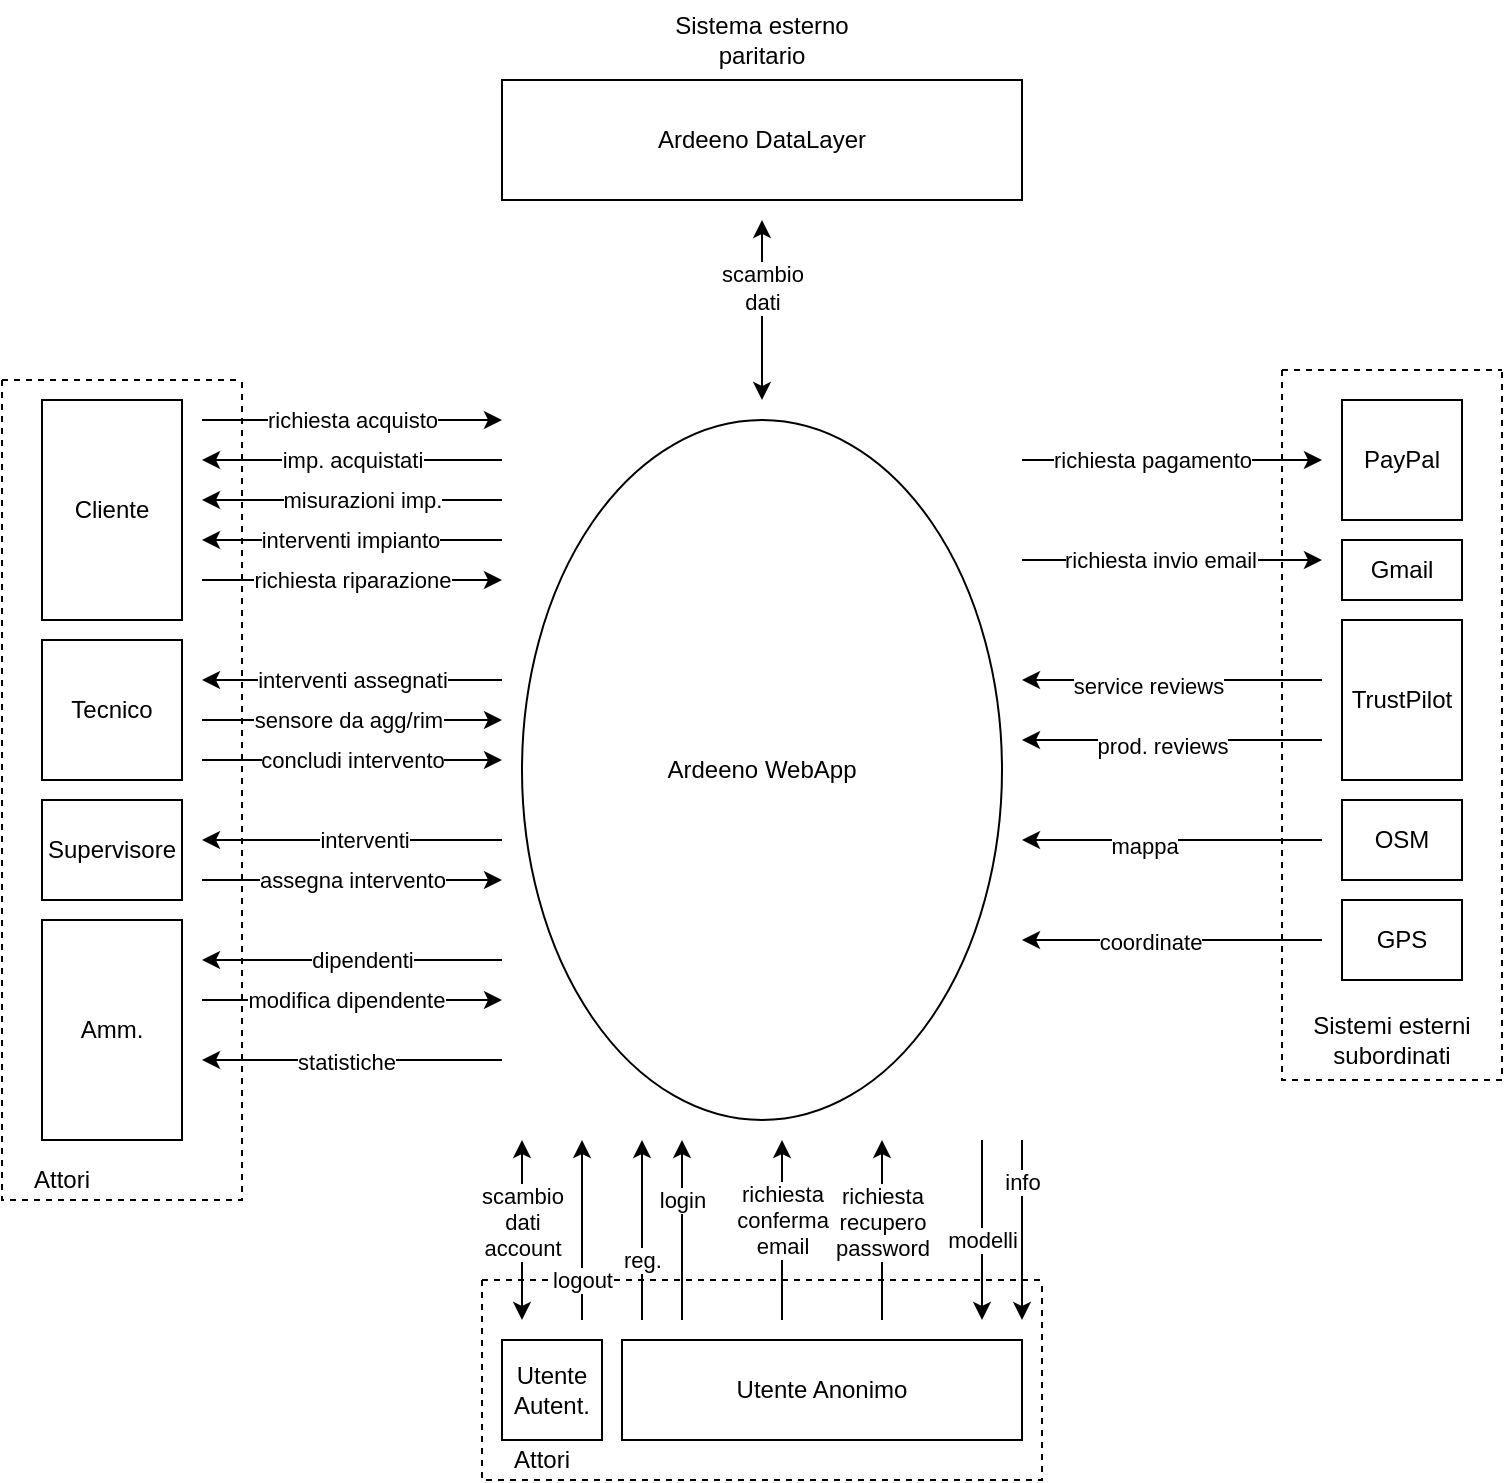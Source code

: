 <mxfile version="20.3.0" type="device"><diagram id="KPFF2d33jtFR1RVO_EXS" name="Page-1"><mxGraphModel dx="425" dy="593" grid="1" gridSize="10" guides="1" tooltips="0" connect="0" arrows="0" fold="1" page="1" pageScale="1" pageWidth="827" pageHeight="1169" background="#FFFFFF" math="0" shadow="0"><root><mxCell id="0"/><mxCell id="1" parent="0"/><mxCell id="9nf_c7nENRuV1A22jLWT-107" value="" style="swimlane;startSize=0;dashed=1;fillStyle=solid;strokeColor=default;strokeWidth=1;fillColor=#000000;connectable=0;" parent="1" vertex="1"><mxGeometry x="680" y="215" width="110" height="355" as="geometry"/></mxCell><mxCell id="43" value="Sistemi esterni subordinati" style="text;html=1;strokeColor=none;fillColor=none;align=center;verticalAlign=middle;whiteSpace=wrap;rounded=0;connectable=0;rotatable=0;" parent="9nf_c7nENRuV1A22jLWT-107" vertex="1"><mxGeometry y="315" width="110" height="40" as="geometry"/></mxCell><mxCell id="47" value="PayPal" style="rounded=0;whiteSpace=wrap;html=1;connectable=0;" parent="9nf_c7nENRuV1A22jLWT-107" vertex="1"><mxGeometry x="30" y="15" width="60" height="60" as="geometry"/></mxCell><mxCell id="4" value="Gmail" style="rounded=0;whiteSpace=wrap;html=1;connectable=0;" parent="9nf_c7nENRuV1A22jLWT-107" vertex="1"><mxGeometry x="30" y="85" width="60" height="30" as="geometry"/></mxCell><mxCell id="7" value="TrustPilot" style="rounded=0;whiteSpace=wrap;html=1;connectable=0;" parent="9nf_c7nENRuV1A22jLWT-107" vertex="1"><mxGeometry x="30" y="125" width="60" height="80" as="geometry"/></mxCell><mxCell id="5" value="OSM" style="rounded=0;whiteSpace=wrap;html=1;connectable=0;" parent="9nf_c7nENRuV1A22jLWT-107" vertex="1"><mxGeometry x="30" y="215" width="60" height="40" as="geometry"/></mxCell><mxCell id="6" value="GPS" style="rounded=0;whiteSpace=wrap;html=1;connectable=0;" parent="9nf_c7nENRuV1A22jLWT-107" vertex="1"><mxGeometry x="30" y="265" width="60" height="40" as="geometry"/></mxCell><mxCell id="9nf_c7nENRuV1A22jLWT-143" value="" style="swimlane;startSize=0;dashed=1;fillStyle=solid;strokeColor=default;strokeWidth=1;fillColor=#000000;" parent="1" vertex="1"><mxGeometry x="280" y="670" width="280" height="100" as="geometry"/></mxCell><mxCell id="9nf_c7nENRuV1A22jLWT-111" value="Attori" style="text;html=1;strokeColor=none;fillColor=none;align=center;verticalAlign=middle;whiteSpace=wrap;rounded=0;connectable=0;rotatable=0;" parent="9nf_c7nENRuV1A22jLWT-143" vertex="1"><mxGeometry y="80" width="60" height="20" as="geometry"/></mxCell><mxCell id="9nf_c7nENRuV1A22jLWT-100" value="" style="swimlane;startSize=0;dashed=1;fillStyle=solid;strokeColor=default;strokeWidth=1;fillColor=#000000;connectable=0;" parent="1" vertex="1"><mxGeometry x="40" y="220" width="120" height="410" as="geometry"/></mxCell><mxCell id="8" value="Cliente" style="rounded=0;whiteSpace=wrap;html=1;connectable=0;" parent="9nf_c7nENRuV1A22jLWT-100" vertex="1"><mxGeometry x="20" y="10" width="70" height="110" as="geometry"/></mxCell><mxCell id="11" value="Tecnico" style="rounded=0;whiteSpace=wrap;html=1;connectable=0;" parent="9nf_c7nENRuV1A22jLWT-100" vertex="1"><mxGeometry x="20" y="130" width="70" height="70" as="geometry"/></mxCell><mxCell id="12" value="Supervisore" style="rounded=0;whiteSpace=wrap;html=1;connectable=0;" parent="9nf_c7nENRuV1A22jLWT-100" vertex="1"><mxGeometry x="20" y="210" width="70" height="50" as="geometry"/></mxCell><mxCell id="13" value="Amm." style="rounded=0;whiteSpace=wrap;html=1;connectable=0;" parent="9nf_c7nENRuV1A22jLWT-100" vertex="1"><mxGeometry x="20" y="270" width="70" height="110" as="geometry"/></mxCell><mxCell id="40" value="Attori" style="text;html=1;strokeColor=none;fillColor=none;align=center;verticalAlign=middle;whiteSpace=wrap;rounded=0;connectable=0;" parent="9nf_c7nENRuV1A22jLWT-100" vertex="1"><mxGeometry y="390" width="60" height="20" as="geometry"/></mxCell><mxCell id="37" value="scambio&lt;br&gt;dati" style="edgeStyle=elbowEdgeStyle;rounded=0;html=1;startArrow=classic;startFill=1;endArrow=classic;endFill=1;bendable=0;movable=1;noJump=1;ignoreEdge=0;orthogonal=1;enumerate=0;sourcePortConstraint=none;targetPortConstraint=none;spacing=1;anchorPointDirection=0;snapToPoint=1;" parent="1" edge="1"><mxGeometry x="-0.25" relative="1" as="geometry"><mxPoint x="420" y="230" as="targetPoint"/><mxPoint x="420" y="140" as="sourcePoint"/><mxPoint as="offset"/></mxGeometry></mxCell><mxCell id="52" style="edgeStyle=none;rounded=0;jumpStyle=none;jumpSize=3;html=1;startArrow=classic;startFill=1;endArrow=none;endFill=0;strokeColor=default;bendable=0;movable=1;noJump=1;ignoreEdge=0;orthogonal=1;enumerate=0;sourcePortConstraint=none;targetPortConstraint=none;spacing=1;anchorPointDirection=0;snapToPoint=1;" parent="1" edge="1"><mxGeometry relative="1" as="geometry"><mxPoint x="550" y="310" as="targetPoint"/><mxPoint x="700" y="310" as="sourcePoint"/></mxGeometry></mxCell><mxCell id="53" value="richiesta invio email" style="edgeLabel;html=1;align=center;verticalAlign=middle;resizable=0;points=[];" parent="52" vertex="1" connectable="0"><mxGeometry x="0.278" y="2" relative="1" as="geometry"><mxPoint x="15" y="-2" as="offset"/></mxGeometry></mxCell><mxCell id="66" style="edgeStyle=none;rounded=0;jumpStyle=none;jumpSize=3;html=1;startArrow=none;startFill=0;endArrow=classic;endFill=1;strokeColor=default;bendable=0;movable=1;noJump=1;ignoreEdge=0;orthogonal=1;enumerate=0;sourcePortConstraint=none;targetPortConstraint=none;spacing=1;anchorPointDirection=0;snapToPoint=1;" parent="1" edge="1"><mxGeometry relative="1" as="geometry"><mxPoint x="550" y="450" as="targetPoint"/><mxPoint x="700" y="450" as="sourcePoint"/></mxGeometry></mxCell><mxCell id="67" value="mappa" style="edgeLabel;html=1;align=center;verticalAlign=middle;resizable=0;points=[];" parent="66" vertex="1" connectable="0"><mxGeometry x="0.51" y="3" relative="1" as="geometry"><mxPoint x="24" as="offset"/></mxGeometry></mxCell><mxCell id="70" style="edgeStyle=none;rounded=0;jumpStyle=none;jumpSize=3;html=1;startArrow=none;startFill=0;endArrow=classic;endFill=1;strokeColor=default;orthogonal=1;bendable=0;movable=1;noJump=1;ignoreEdge=0;enumerate=0;sourcePortConstraint=none;targetPortConstraint=none;spacing=1;anchorPointDirection=0;snapToPoint=1;" parent="1" edge="1"><mxGeometry relative="1" as="geometry"><mxPoint x="550" y="500" as="targetPoint"/><mxPoint x="700" y="500" as="sourcePoint"/></mxGeometry></mxCell><mxCell id="71" value="coordinate" style="edgeLabel;html=1;align=center;verticalAlign=middle;resizable=0;points=[];" parent="70" vertex="1" connectable="0"><mxGeometry x="0.422" relative="1" as="geometry"><mxPoint x="20" y="1" as="offset"/></mxGeometry></mxCell><mxCell id="56" style="edgeStyle=none;rounded=0;jumpStyle=none;jumpSize=3;html=1;startArrow=none;startFill=0;endArrow=classic;endFill=1;strokeColor=default;bendable=0;movable=1;noJump=1;ignoreEdge=0;orthogonal=1;enumerate=0;sourcePortConstraint=none;targetPortConstraint=none;spacing=1;anchorPointDirection=0;snapToPoint=1;" parent="1" edge="1"><mxGeometry relative="1" as="geometry"><mxPoint x="700" y="370" as="sourcePoint"/><mxPoint x="550" y="370" as="targetPoint"/></mxGeometry></mxCell><mxCell id="60" value="service reviews" style="edgeLabel;html=1;align=center;verticalAlign=middle;resizable=0;points=[];" parent="56" vertex="1" connectable="0"><mxGeometry x="0.165" y="3" relative="1" as="geometry"><mxPoint as="offset"/></mxGeometry></mxCell><mxCell id="17" value="richiesta riparazione" style="html=1;rounded=0;strokeColor=default;jumpSize=3;snapToPoint=0;anchorPointDirection=0;bendable=0;fixDash=0;noJump=1;orthogonal=1;endFill=1;movable=1;ignoreEdge=0;enumerate=0;sourcePortConstraint=none;targetPortConstraint=none;spacing=1;" parent="1" edge="1"><mxGeometry relative="1" as="geometry"><mxPoint x="140" y="320" as="sourcePoint"/><mxPoint x="290" y="320" as="targetPoint"/></mxGeometry></mxCell><mxCell id="9nf_c7nENRuV1A22jLWT-140" value="richiesta acquisto" style="html=1;rounded=0;strokeColor=default;jumpSize=3;snapToPoint=0;anchorPointDirection=0;bendable=0;fixDash=0;noJump=1;orthogonal=1;endFill=1;movable=1;ignoreEdge=0;enumerate=0;sourcePortConstraint=none;targetPortConstraint=none;spacing=1;" parent="1" edge="1"><mxGeometry relative="1" as="geometry"><mxPoint x="140.0" y="240.0" as="sourcePoint"/><mxPoint x="290.0" y="240.0" as="targetPoint"/></mxGeometry></mxCell><mxCell id="9nf_c7nENRuV1A22jLWT-120" value="imp. acquistati" style="html=1;rounded=0;strokeColor=default;jumpSize=3;snapToPoint=0;anchorPointDirection=0;bendable=0;fixDash=0;noJump=1;orthogonal=1;endFill=0;movable=1;ignoreEdge=0;enumerate=0;sourcePortConstraint=none;targetPortConstraint=none;spacing=1;startArrow=classic;startFill=1;endArrow=none;" parent="1" edge="1"><mxGeometry relative="1" as="geometry"><mxPoint x="140.0" y="260.0" as="sourcePoint"/><mxPoint x="290.0" y="260.0" as="targetPoint"/></mxGeometry></mxCell><mxCell id="21" style="html=1;startArrow=classic;startFill=1;endArrow=none;endFill=0;rounded=0;strokeColor=default;jumpSize=3;snapToPoint=1;anchorPointDirection=0;bendable=0;fixDash=0;noJump=1;orthogonal=1;movable=1;ignoreEdge=0;enumerate=0;sourcePortConstraint=none;targetPortConstraint=none;spacing=1;" parent="1" edge="1"><mxGeometry relative="1" as="geometry"><mxPoint x="140" y="300" as="sourcePoint"/><mxPoint x="290" y="300" as="targetPoint"/></mxGeometry></mxCell><mxCell id="22" value="interventi impianto" style="edgeLabel;html=1;align=center;verticalAlign=middle;resizable=0;points=[];" parent="21" vertex="1" connectable="0"><mxGeometry x="-0.337" y="1" relative="1" as="geometry"><mxPoint x="24" y="1" as="offset"/></mxGeometry></mxCell><mxCell id="23" value="misurazioni imp." style="html=1;startArrow=classic;startFill=1;endArrow=none;endFill=0;rounded=0;strokeColor=default;jumpStyle=none;jumpSize=3;snapToPoint=1;anchorPointDirection=0;bendable=0;fixDash=0;noJump=1;orthogonal=1;movable=1;ignoreEdge=0;enumerate=0;sourcePortConstraint=none;targetPortConstraint=none;spacing=1;" parent="1" edge="1"><mxGeometry x="0.067" relative="1" as="geometry"><mxPoint x="140" y="280" as="sourcePoint"/><mxPoint x="290" y="280" as="targetPoint"/><mxPoint as="offset"/></mxGeometry></mxCell><mxCell id="77" value="login" style="edgeStyle=none;rounded=0;jumpStyle=none;jumpSize=3;html=1;startArrow=none;startFill=0;endArrow=classic;endFill=1;strokeColor=default;bendable=0;movable=1;noJump=1;ignoreEdge=0;orthogonal=1;enumerate=0;sourcePortConstraint=none;targetPortConstraint=none;spacing=1;anchorPointDirection=0;snapToPoint=1;" parent="1" edge="1"><mxGeometry x="0.333" relative="1" as="geometry"><mxPoint x="380" y="690" as="sourcePoint"/><mxPoint x="380" y="600" as="targetPoint"/><Array as="points"/><mxPoint as="offset"/></mxGeometry></mxCell><mxCell id="9nf_c7nENRuV1A22jLWT-137" value="reg." style="edgeStyle=none;rounded=0;jumpStyle=none;jumpSize=3;html=1;startArrow=none;startFill=0;endArrow=classic;endFill=1;strokeColor=default;bendable=0;movable=1;noJump=1;ignoreEdge=0;orthogonal=1;enumerate=0;sourcePortConstraint=none;targetPortConstraint=none;spacing=1;anchorPointDirection=0;snapToPoint=1;" parent="1" edge="1"><mxGeometry x="-0.333" relative="1" as="geometry"><mxPoint x="360" y="690" as="sourcePoint"/><mxPoint x="360" y="600" as="targetPoint"/><Array as="points"/><mxPoint as="offset"/></mxGeometry></mxCell><mxCell id="9nf_c7nENRuV1A22jLWT-139" value="richiesta&lt;br&gt;conferma&lt;br&gt;email" style="edgeStyle=none;rounded=0;jumpStyle=none;jumpSize=3;html=1;startArrow=none;startFill=0;endArrow=classic;endFill=1;strokeColor=default;bendable=0;movable=1;noJump=1;ignoreEdge=0;orthogonal=1;enumerate=0;sourcePortConstraint=none;targetPortConstraint=none;spacing=1;anchorPointDirection=0;snapToPoint=1;" parent="1" edge="1"><mxGeometry x="0.111" relative="1" as="geometry"><mxPoint x="430" y="690" as="sourcePoint"/><mxPoint x="430" y="600" as="targetPoint"/><Array as="points"/><mxPoint as="offset"/></mxGeometry></mxCell><mxCell id="24" style="html=1;rounded=0;strokeColor=default;jumpSize=3;snapToPoint=1;anchorPointDirection=0;bendable=0;fixDash=0;noJump=1;orthogonal=1;movable=1;ignoreEdge=0;enumerate=0;sourcePortConstraint=none;targetPortConstraint=none;spacing=1;" parent="1" edge="1"><mxGeometry relative="1" as="geometry"><mxPoint x="290" y="390" as="targetPoint"/><mxPoint x="140" y="390" as="sourcePoint"/></mxGeometry></mxCell><mxCell id="25" value="sensore da agg/rim" style="edgeLabel;html=1;align=center;verticalAlign=middle;resizable=0;points=[];" parent="24" vertex="1" connectable="0"><mxGeometry x="-0.482" relative="1" as="geometry"><mxPoint x="34" as="offset"/></mxGeometry></mxCell><mxCell id="26" value="interventi assegnati" style="rounded=0;html=1;entryX=-0.007;entryY=0.443;entryDx=0;entryDy=0;entryPerimeter=0;startArrow=classic;startFill=1;endArrow=none;endFill=0;strokeColor=default;jumpSize=3;snapToPoint=1;anchorPointDirection=0;bendable=0;fixDash=0;noJump=1;orthogonal=1;movable=1;ignoreEdge=0;enumerate=0;sourcePortConstraint=none;targetPortConstraint=none;spacing=1;" parent="1" edge="1"><mxGeometry relative="1" as="geometry"><mxPoint x="290" y="370" as="targetPoint"/><mxPoint x="140" y="370" as="sourcePoint"/></mxGeometry></mxCell><mxCell id="27" value="concludi intervento" style="rounded=0;html=1;startArrow=none;startFill=0;endArrow=classic;endFill=1;strokeColor=default;jumpSize=3;snapToPoint=1;anchorPointDirection=0;bendable=0;fixDash=0;noJump=1;orthogonal=1;movable=1;ignoreEdge=0;enumerate=0;sourcePortConstraint=none;targetPortConstraint=none;spacing=1;" parent="1" edge="1"><mxGeometry relative="1" as="geometry"><mxPoint x="140" y="410" as="sourcePoint"/><mxPoint x="290" y="410" as="targetPoint"/></mxGeometry></mxCell><mxCell id="28" style="rounded=0;html=1;startArrow=classic;startFill=1;endArrow=none;endFill=0;strokeColor=default;jumpSize=3;snapToPoint=1;anchorPointDirection=0;bendable=0;fixDash=0;noJump=1;orthogonal=1;movable=1;ignoreEdge=0;enumerate=0;sourcePortConstraint=none;targetPortConstraint=none;spacing=1;" parent="1" edge="1"><mxGeometry relative="1" as="geometry"><mxPoint x="290" y="450" as="targetPoint"/><mxPoint x="140" y="450" as="sourcePoint"/></mxGeometry></mxCell><mxCell id="29" value="interventi" style="edgeLabel;html=1;align=center;verticalAlign=middle;resizable=0;points=[];" parent="28" vertex="1" connectable="0"><mxGeometry x="0.08" y="3" relative="1" as="geometry"><mxPoint y="3" as="offset"/></mxGeometry></mxCell><mxCell id="30" value="assegna intervento" style="rounded=0;html=1;startArrow=none;startFill=0;endArrow=classic;endFill=1;strokeColor=default;jumpSize=3;snapToPoint=1;anchorPointDirection=0;bendable=0;fixDash=0;noJump=1;orthogonal=1;movable=1;ignoreEdge=0;enumerate=0;sourcePortConstraint=none;targetPortConstraint=none;spacing=1;" parent="1" edge="1"><mxGeometry relative="1" as="geometry"><mxPoint x="290" y="470" as="targetPoint"/><mxPoint x="140" y="470" as="sourcePoint"/></mxGeometry></mxCell><mxCell id="31" style="rounded=0;html=1;startArrow=none;startFill=0;endArrow=classic;endFill=1;strokeColor=default;jumpSize=3;snapToPoint=1;anchorPointDirection=0;bendable=0;fixDash=0;noJump=1;orthogonal=1;movable=1;ignoreEdge=0;enumerate=0;sourcePortConstraint=none;targetPortConstraint=none;spacing=1;" parent="1" edge="1"><mxGeometry relative="1" as="geometry"><mxPoint x="290" y="530" as="targetPoint"/><mxPoint x="140" y="530" as="sourcePoint"/></mxGeometry></mxCell><mxCell id="34" value="modifica dipendente" style="edgeLabel;html=1;align=center;verticalAlign=middle;resizable=0;points=[];" parent="31" vertex="1" connectable="0"><mxGeometry x="-0.297" y="-2" relative="1" as="geometry"><mxPoint x="19" y="-2" as="offset"/></mxGeometry></mxCell><mxCell id="32" style="rounded=0;html=1;startArrow=classic;startFill=1;endArrow=none;endFill=0;strokeColor=default;jumpSize=3;snapToPoint=1;anchorPointDirection=0;bendable=0;fixDash=0;noJump=1;orthogonal=1;movable=1;ignoreEdge=0;enumerate=0;sourcePortConstraint=none;targetPortConstraint=none;spacing=1;" parent="1" edge="1"><mxGeometry relative="1" as="geometry"><mxPoint x="290" y="510" as="targetPoint"/><mxPoint x="140" y="510" as="sourcePoint"/></mxGeometry></mxCell><mxCell id="35" value="dipendenti" style="edgeLabel;html=1;align=center;verticalAlign=middle;resizable=0;points=[];" parent="32" vertex="1" connectable="0"><mxGeometry x="-0.306" y="3" relative="1" as="geometry"><mxPoint x="28" y="3" as="offset"/></mxGeometry></mxCell><mxCell id="33" style="rounded=0;html=1;startArrow=classic;startFill=1;endArrow=none;endFill=0;strokeColor=default;jumpSize=0;snapToPoint=1;anchorPointDirection=0;bendable=0;fixDash=0;noJump=1;orthogonal=1;movable=1;ignoreEdge=0;enumerate=0;sourcePortConstraint=none;targetPortConstraint=none;spacing=1;" parent="1" edge="1"><mxGeometry relative="1" as="geometry"><mxPoint x="290" y="560" as="targetPoint"/><mxPoint x="140" y="560" as="sourcePoint"/></mxGeometry></mxCell><mxCell id="36" value="statistiche" style="edgeLabel;html=1;align=center;verticalAlign=middle;resizable=0;points=[];" parent="33" vertex="1" connectable="0"><mxGeometry x="-0.347" y="-1" relative="1" as="geometry"><mxPoint x="23" as="offset"/></mxGeometry></mxCell><mxCell id="48" style="edgeStyle=none;rounded=0;jumpStyle=none;jumpSize=3;html=1;startArrow=classic;startFill=1;endArrow=none;endFill=0;strokeColor=default;bendable=0;movable=1;noJump=1;ignoreEdge=0;orthogonal=1;enumerate=0;sourcePortConstraint=none;targetPortConstraint=none;spacing=1;anchorPointDirection=0;snapToPoint=1;" parent="1" edge="1"><mxGeometry relative="1" as="geometry"><mxPoint x="550" y="260" as="targetPoint"/><mxPoint x="700" y="260" as="sourcePoint"/></mxGeometry></mxCell><mxCell id="49" value="richiesta pagamento" style="edgeLabel;html=1;align=center;verticalAlign=middle;resizable=0;points=[];" parent="48" vertex="1" connectable="0"><mxGeometry x="0.301" y="-4" relative="1" as="geometry"><mxPoint x="12" y="4" as="offset"/></mxGeometry></mxCell><mxCell id="82" style="edgeStyle=none;rounded=0;jumpStyle=none;jumpSize=3;html=1;startArrow=classic;startFill=1;endArrow=none;endFill=0;strokeColor=default;bendable=0;movable=1;noJump=1;ignoreEdge=0;orthogonal=1;enumerate=0;sourcePortConstraint=none;targetPortConstraint=none;spacing=1;anchorPointDirection=0;snapToPoint=1;" parent="1" edge="1"><mxGeometry relative="1" as="geometry"><mxPoint x="530" y="690" as="sourcePoint"/><mxPoint x="530" y="600" as="targetPoint"/></mxGeometry></mxCell><mxCell id="83" value="modelli" style="edgeLabel;html=1;align=center;verticalAlign=middle;resizable=0;points=[];fontSize=11;fontFamily=Helvetica;fontColor=default;" parent="82" vertex="1" connectable="0"><mxGeometry x="-0.432" y="-1" relative="1" as="geometry"><mxPoint x="-1" y="-15" as="offset"/></mxGeometry></mxCell><mxCell id="84" value="" style="edgeStyle=none;rounded=0;jumpStyle=none;jumpSize=0;html=1;startArrow=classic;startFill=1;endArrow=classic;endFill=1;strokeColor=default;anchorPointDirection=0;snapToPoint=1;fixDash=0;bendable=0;movable=1;noJump=1;ignoreEdge=0;orthogonal=1;enumerate=0;sourcePortConstraint=none;targetPortConstraint=none;spacing=1;" parent="1" edge="1"><mxGeometry x="-0.333" relative="1" as="geometry"><mxPoint x="300" y="690" as="sourcePoint"/><mxPoint x="300" y="600" as="targetPoint"/><mxPoint as="offset"/></mxGeometry></mxCell><mxCell id="iVvPpzMyPGwxAnkfkrbm-90" value="scambio&lt;br&gt;dati&lt;br&gt;account" style="edgeLabel;html=1;align=center;verticalAlign=middle;resizable=0;points=[];" parent="84" vertex="1" connectable="0"><mxGeometry x="-0.498" relative="1" as="geometry"><mxPoint y="-27" as="offset"/></mxGeometry></mxCell><mxCell id="2" value="Ardeeno WebApp" style="ellipse;whiteSpace=wrap;html=1;perimeter=rectanglePerimeter;connectable=0;" parent="1" vertex="1"><mxGeometry x="300" y="240" width="240" height="350" as="geometry"/></mxCell><mxCell id="10" value="Utente Anonimo" style="rounded=0;whiteSpace=wrap;html=1;connectable=0;" parent="1" vertex="1"><mxGeometry x="350" y="700" width="200" height="50" as="geometry"/></mxCell><mxCell id="9" value="Ardeeno DataLayer" style="rounded=0;whiteSpace=wrap;html=1;connectable=0;" parent="1" vertex="1"><mxGeometry x="290" y="70" width="260" height="60" as="geometry"/></mxCell><mxCell id="3" value="Utente&lt;br&gt;Autent." style="rounded=0;whiteSpace=wrap;html=1;connectable=0;" parent="1" vertex="1"><mxGeometry x="290" y="700" width="50" height="50" as="geometry"/></mxCell><mxCell id="44" value="Sistema esterno paritario" style="text;html=1;strokeColor=none;fillColor=none;align=center;verticalAlign=middle;whiteSpace=wrap;rounded=0;connectable=0;rotatable=0;" parent="1" vertex="1"><mxGeometry x="375" y="30" width="90" height="40" as="geometry"/></mxCell><mxCell id="80" style="edgeStyle=none;rounded=0;jumpStyle=none;jumpSize=3;html=1;startArrow=none;startFill=0;endArrow=classic;endFill=1;strokeColor=default;bendable=0;movable=1;noJump=1;ignoreEdge=0;orthogonal=1;enumerate=0;sourcePortConstraint=none;targetPortConstraint=none;spacing=1;anchorPointDirection=0;snapToPoint=1;" parent="1" edge="1"><mxGeometry relative="1" as="geometry"><mxPoint x="480" y="690" as="sourcePoint"/><mxPoint x="480" y="600" as="targetPoint"/></mxGeometry></mxCell><mxCell id="81" value="richiesta&lt;br&gt;recupero&lt;br&gt;password" style="edgeLabel;html=1;align=center;verticalAlign=middle;resizable=0;points=[];fontSize=11;fontFamily=Helvetica;fontColor=default;" parent="80" vertex="1" connectable="0"><mxGeometry x="-0.432" y="-1" relative="1" as="geometry"><mxPoint x="-1" y="-24" as="offset"/></mxGeometry></mxCell><mxCell id="jh20RekUSgWF26QQQEWu-86" value="prod. reviews" style="edgeStyle=none;rounded=0;jumpStyle=none;jumpSize=3;html=1;startArrow=none;startFill=0;endArrow=classic;endFill=1;strokeColor=default;bendable=0;movable=1;noJump=1;ignoreEdge=0;orthogonal=1;enumerate=0;sourcePortConstraint=none;targetPortConstraint=none;spacing=1;anchorPointDirection=0;snapToPoint=1;" parent="1" edge="1"><mxGeometry x="0.07" y="3" relative="1" as="geometry"><mxPoint x="700" y="400" as="sourcePoint"/><mxPoint x="550" y="400" as="targetPoint"/><mxPoint as="offset"/></mxGeometry></mxCell><mxCell id="jh20RekUSgWF26QQQEWu-87" value="logout" style="edgeStyle=none;rounded=0;jumpStyle=none;jumpSize=3;html=1;startArrow=none;startFill=0;endArrow=classic;endFill=1;strokeColor=default;bendable=0;movable=1;noJump=1;ignoreEdge=0;orthogonal=1;enumerate=0;sourcePortConstraint=none;targetPortConstraint=none;spacing=1;anchorPointDirection=0;snapToPoint=1;" parent="1" edge="1"><mxGeometry x="-0.556" relative="1" as="geometry"><mxPoint x="330" y="690" as="sourcePoint"/><mxPoint x="330" y="600" as="targetPoint"/><Array as="points"/><mxPoint as="offset"/></mxGeometry></mxCell><mxCell id="-2y4LIw_H8HPnmJHJ4GZ-84" value="" style="edgeStyle=none;rounded=0;jumpStyle=none;jumpSize=3;html=1;startArrow=classic;startFill=1;endArrow=none;endFill=0;strokeColor=default;bendable=0;movable=1;noJump=1;ignoreEdge=0;orthogonal=1;enumerate=0;sourcePortConstraint=none;targetPortConstraint=none;spacing=1;anchorPointDirection=0;snapToPoint=1;" edge="1" parent="1"><mxGeometry relative="1" as="geometry"><mxPoint x="550" y="690" as="sourcePoint"/><mxPoint x="550" y="600" as="targetPoint"/></mxGeometry></mxCell><mxCell id="-2y4LIw_H8HPnmJHJ4GZ-85" value="info" style="edgeLabel;html=1;align=center;verticalAlign=middle;resizable=0;points=[];fontSize=11;fontFamily=Helvetica;fontColor=default;" vertex="1" connectable="0" parent="-2y4LIw_H8HPnmJHJ4GZ-84"><mxGeometry x="-0.432" y="-1" relative="1" as="geometry"><mxPoint x="-1" y="-44" as="offset"/></mxGeometry></mxCell></root></mxGraphModel></diagram></mxfile>